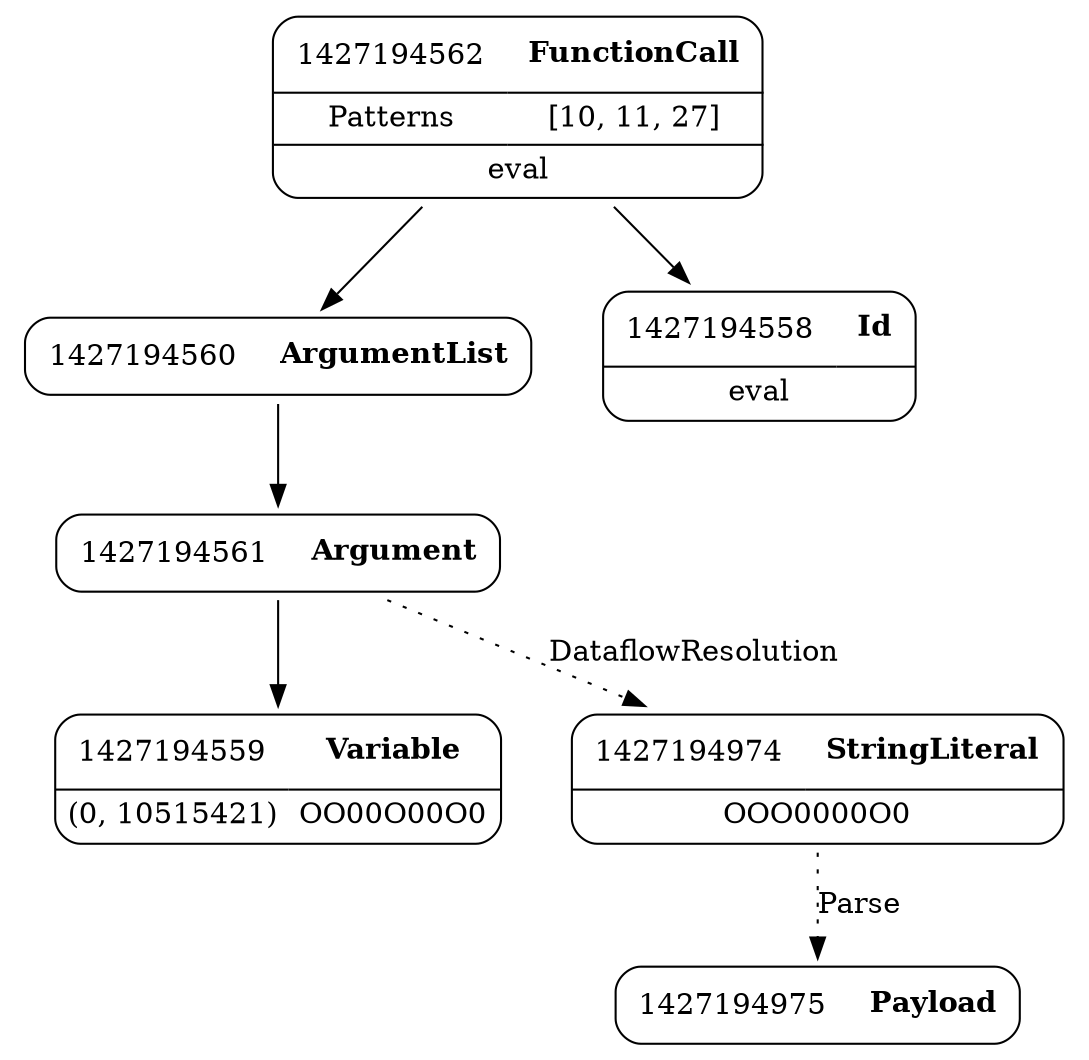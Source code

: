 digraph ast {
node [shape=none];
1427194561 [label=<<TABLE border='1' cellspacing='0' cellpadding='10' style='rounded' ><TR><TD border='0'>1427194561</TD><TD border='0'><B>Argument</B></TD></TR></TABLE>>];
1427194561 -> 1427194559 [weight=2];
1427194561 -> 1427194974 [style=dotted,label=DataflowResolution];
1427194560 [label=<<TABLE border='1' cellspacing='0' cellpadding='10' style='rounded' ><TR><TD border='0'>1427194560</TD><TD border='0'><B>ArgumentList</B></TD></TR></TABLE>>];
1427194560 -> 1427194561 [weight=2];
1427194562 [label=<<TABLE border='1' cellspacing='0' cellpadding='10' style='rounded' ><TR><TD border='0'>1427194562</TD><TD border='0'><B>FunctionCall</B></TD></TR><HR/><TR><TD border='0' cellpadding='5'>Patterns</TD><TD border='0' cellpadding='5'>[10, 11, 27]</TD></TR><HR/><TR><TD border='0' cellpadding='5' colspan='2'>eval</TD></TR></TABLE>>];
1427194562 -> 1427194558 [weight=2];
1427194562 -> 1427194560 [weight=2];
1427194559 [label=<<TABLE border='1' cellspacing='0' cellpadding='10' style='rounded' ><TR><TD border='0'>1427194559</TD><TD border='0'><B>Variable</B></TD></TR><HR/><TR><TD border='0' cellpadding='5'>(0, 10515421)</TD><TD border='0' cellpadding='5'>OO00O00O0</TD></TR></TABLE>>];
1427194975 [label=<<TABLE border='1' cellspacing='0' cellpadding='10' style='rounded' ><TR><TD border='0'>1427194975</TD><TD border='0'><B>Payload</B></TD></TR></TABLE>>];
1427194558 [label=<<TABLE border='1' cellspacing='0' cellpadding='10' style='rounded' ><TR><TD border='0'>1427194558</TD><TD border='0'><B>Id</B></TD></TR><HR/><TR><TD border='0' cellpadding='5' colspan='2'>eval</TD></TR></TABLE>>];
1427194974 [label=<<TABLE border='1' cellspacing='0' cellpadding='10' style='rounded' ><TR><TD border='0'>1427194974</TD><TD border='0'><B>StringLiteral</B></TD></TR><HR/><TR><TD border='0' cellpadding='5' colspan='2'>OOO0000O0</TD></TR></TABLE>>];
1427194974 -> 1427194975 [style=dotted,label=Parse];
}
